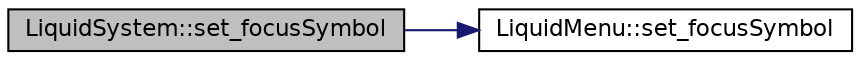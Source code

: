 digraph "LiquidSystem::set_focusSymbol"
{
  edge [fontname="Helvetica",fontsize="11",labelfontname="Helvetica",labelfontsize="11"];
  node [fontname="Helvetica",fontsize="11",shape=record];
  rankdir="LR";
  Node92 [label="LiquidSystem::set_focusSymbol",height=0.2,width=0.4,color="black", fillcolor="grey75", style="filled", fontcolor="black"];
  Node92 -> Node93 [color="midnightblue",fontsize="11",style="solid",fontname="Helvetica"];
  Node93 [label="LiquidMenu::set_focusSymbol",height=0.2,width=0.4,color="black", fillcolor="white", style="filled",URL="$class_liquid_menu.html#aee55f6820e8e752e25775781e2a0de18",tooltip="Changes the focus indicator&#39;s symbol. "];
}
